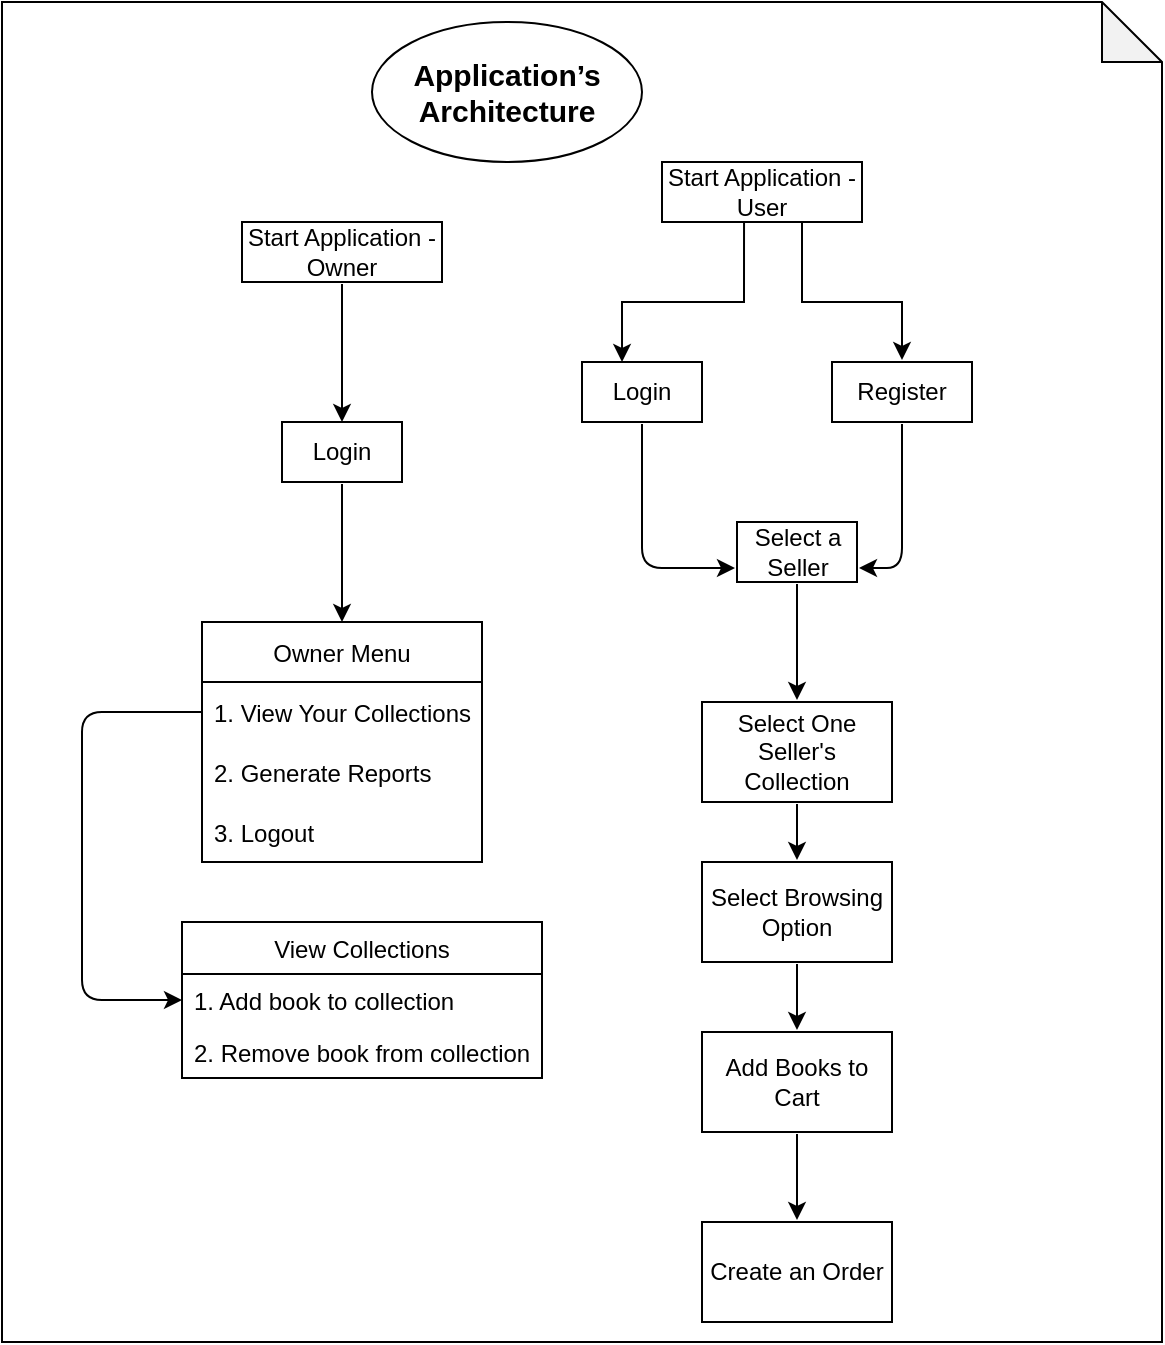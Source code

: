 <mxfile>
    <diagram id="02dx1HHHt11Y7TOTUqsM" name="Page-1">
        <mxGraphModel dx="973" dy="862" grid="1" gridSize="10" guides="1" tooltips="1" connect="1" arrows="1" fold="1" page="1" pageScale="1" pageWidth="850" pageHeight="1100" math="0" shadow="0">
            <root>
                <mxCell id="0"/>
                <mxCell id="1" parent="0"/>
                <mxCell id="42" value="" style="shape=note;whiteSpace=wrap;html=1;backgroundOutline=1;darkOpacity=0.05;" vertex="1" parent="1">
                    <mxGeometry x="180" y="50" width="580" height="670" as="geometry"/>
                </mxCell>
                <mxCell id="4" value="Start Application - Owner" style="text;html=1;strokeColor=default;fillColor=none;align=center;verticalAlign=middle;whiteSpace=wrap;rounded=0;perimeterSpacing=1;" parent="1" vertex="1">
                    <mxGeometry x="300" y="160" width="100" height="30" as="geometry"/>
                </mxCell>
                <mxCell id="8" value="" style="endArrow=classic;html=1;exitX=0.5;exitY=1;exitDx=0;exitDy=0;rounded=0;" parent="1" source="4" edge="1">
                    <mxGeometry width="50" height="50" relative="1" as="geometry">
                        <mxPoint x="340" y="189.998" as="sourcePoint"/>
                        <mxPoint x="350" y="260" as="targetPoint"/>
                        <Array as="points"/>
                    </mxGeometry>
                </mxCell>
                <mxCell id="11" value="Owner Menu" style="swimlane;fontStyle=0;childLayout=stackLayout;horizontal=1;startSize=30;horizontalStack=0;resizeParent=1;resizeParentMax=0;resizeLast=0;collapsible=1;marginBottom=0;strokeColor=default;" parent="1" vertex="1">
                    <mxGeometry x="280" y="360" width="140" height="120" as="geometry"/>
                </mxCell>
                <mxCell id="12" value="1. View Your Collections" style="text;strokeColor=none;fillColor=none;align=left;verticalAlign=middle;spacingLeft=4;spacingRight=4;overflow=hidden;points=[[0,0.5],[1,0.5]];portConstraint=eastwest;rotatable=0;" parent="11" vertex="1">
                    <mxGeometry y="30" width="140" height="30" as="geometry"/>
                </mxCell>
                <mxCell id="13" value="2. Generate Reports" style="text;strokeColor=none;fillColor=none;align=left;verticalAlign=middle;spacingLeft=4;spacingRight=4;overflow=hidden;points=[[0,0.5],[1,0.5]];portConstraint=eastwest;rotatable=0;" parent="11" vertex="1">
                    <mxGeometry y="60" width="140" height="30" as="geometry"/>
                </mxCell>
                <mxCell id="14" value="3. Logout " style="text;strokeColor=none;fillColor=none;align=left;verticalAlign=middle;spacingLeft=4;spacingRight=4;overflow=hidden;points=[[0,0.5],[1,0.5]];portConstraint=eastwest;rotatable=0;" parent="11" vertex="1">
                    <mxGeometry y="90" width="140" height="30" as="geometry"/>
                </mxCell>
                <mxCell id="19" value="View Collections" style="swimlane;fontStyle=0;childLayout=stackLayout;horizontal=1;startSize=26;fillColor=none;horizontalStack=0;resizeParent=1;resizeParentMax=0;resizeLast=0;collapsible=1;marginBottom=0;strokeColor=default;" parent="1" vertex="1">
                    <mxGeometry x="270" y="510" width="180" height="78" as="geometry"/>
                </mxCell>
                <mxCell id="20" value="1. Add book to collection" style="text;strokeColor=none;fillColor=none;align=left;verticalAlign=top;spacingLeft=4;spacingRight=4;overflow=hidden;rotatable=0;points=[[0,0.5],[1,0.5]];portConstraint=eastwest;" parent="19" vertex="1">
                    <mxGeometry y="26" width="180" height="26" as="geometry"/>
                </mxCell>
                <mxCell id="21" value="2. Remove book from collection" style="text;strokeColor=none;fillColor=none;align=left;verticalAlign=top;spacingLeft=4;spacingRight=4;overflow=hidden;rotatable=0;points=[[0,0.5],[1,0.5]];portConstraint=eastwest;" parent="19" vertex="1">
                    <mxGeometry y="52" width="180" height="26" as="geometry"/>
                </mxCell>
                <mxCell id="29" style="edgeStyle=none;html=1;entryX=0.5;entryY=0;entryDx=0;entryDy=0;" edge="1" parent="1" source="5" target="11">
                    <mxGeometry relative="1" as="geometry"/>
                </mxCell>
                <mxCell id="5" value="Login" style="text;html=1;strokeColor=default;fillColor=none;align=center;verticalAlign=middle;whiteSpace=wrap;rounded=0;perimeterSpacing=1;" parent="1" vertex="1">
                    <mxGeometry x="320" y="260" width="60" height="30" as="geometry"/>
                </mxCell>
                <mxCell id="24" value="Start Application - User" style="text;html=1;strokeColor=default;fillColor=none;align=center;verticalAlign=middle;whiteSpace=wrap;rounded=0;perimeterSpacing=1;" vertex="1" parent="1">
                    <mxGeometry x="510" y="130" width="100" height="30" as="geometry"/>
                </mxCell>
                <mxCell id="34" style="edgeStyle=none;html=1;entryX=1;entryY=0.75;entryDx=0;entryDy=0;" edge="1" parent="1" source="25" target="31">
                    <mxGeometry relative="1" as="geometry">
                        <Array as="points">
                            <mxPoint x="630" y="333"/>
                        </Array>
                    </mxGeometry>
                </mxCell>
                <mxCell id="25" value="Register" style="text;html=1;strokeColor=default;fillColor=none;align=center;verticalAlign=middle;whiteSpace=wrap;rounded=0;perimeterSpacing=1;" vertex="1" parent="1">
                    <mxGeometry x="595" y="230" width="70" height="30" as="geometry"/>
                </mxCell>
                <mxCell id="26" value="" style="endArrow=classic;html=1;rounded=0;entryX=0.5;entryY=0;entryDx=0;entryDy=0;" edge="1" parent="1" target="25">
                    <mxGeometry width="50" height="50" relative="1" as="geometry">
                        <mxPoint x="580" y="160" as="sourcePoint"/>
                        <mxPoint x="630" y="200" as="targetPoint"/>
                        <Array as="points">
                            <mxPoint x="580" y="200"/>
                            <mxPoint x="630" y="200"/>
                        </Array>
                    </mxGeometry>
                </mxCell>
                <mxCell id="27" value="" style="endArrow=classic;html=1;exitX=0.412;exitY=0.969;exitDx=0;exitDy=0;rounded=0;exitPerimeter=0;entryX=0.339;entryY=0.031;entryDx=0;entryDy=0;entryPerimeter=0;" edge="1" parent="1" source="24" target="28">
                    <mxGeometry width="50" height="50" relative="1" as="geometry">
                        <mxPoint x="550" y="159.998" as="sourcePoint"/>
                        <mxPoint x="600.62" y="199.99" as="targetPoint"/>
                        <Array as="points">
                            <mxPoint x="551" y="200"/>
                            <mxPoint x="490" y="200"/>
                        </Array>
                    </mxGeometry>
                </mxCell>
                <mxCell id="33" style="edgeStyle=none;html=1;entryX=0;entryY=0.75;entryDx=0;entryDy=0;" edge="1" parent="1" source="28" target="31">
                    <mxGeometry relative="1" as="geometry">
                        <Array as="points">
                            <mxPoint x="500" y="333"/>
                        </Array>
                    </mxGeometry>
                </mxCell>
                <mxCell id="28" value="Login" style="text;html=1;strokeColor=default;fillColor=none;align=center;verticalAlign=middle;whiteSpace=wrap;rounded=0;perimeterSpacing=1;" vertex="1" parent="1">
                    <mxGeometry x="470" y="230" width="60" height="30" as="geometry"/>
                </mxCell>
                <mxCell id="30" style="edgeStyle=none;html=1;entryX=0;entryY=0.5;entryDx=0;entryDy=0;" edge="1" parent="1" source="12" target="20">
                    <mxGeometry relative="1" as="geometry">
                        <Array as="points">
                            <mxPoint x="220" y="405"/>
                            <mxPoint x="220" y="549"/>
                        </Array>
                    </mxGeometry>
                </mxCell>
                <mxCell id="35" style="edgeStyle=none;html=1;" edge="1" parent="1" source="31" target="32">
                    <mxGeometry relative="1" as="geometry"/>
                </mxCell>
                <mxCell id="31" value="Select a Seller" style="text;html=1;strokeColor=default;fillColor=none;align=center;verticalAlign=middle;whiteSpace=wrap;rounded=0;perimeterSpacing=1;" vertex="1" parent="1">
                    <mxGeometry x="547.5" y="310" width="60" height="30" as="geometry"/>
                </mxCell>
                <mxCell id="39" style="edgeStyle=none;html=1;exitX=0.5;exitY=1;exitDx=0;exitDy=0;" edge="1" parent="1" source="32" target="36">
                    <mxGeometry relative="1" as="geometry"/>
                </mxCell>
                <mxCell id="32" value="Select One Seller's Collection" style="text;html=1;strokeColor=default;fillColor=none;align=center;verticalAlign=middle;whiteSpace=wrap;rounded=0;perimeterSpacing=1;" vertex="1" parent="1">
                    <mxGeometry x="530" y="400" width="95" height="50" as="geometry"/>
                </mxCell>
                <mxCell id="40" style="edgeStyle=none;html=1;entryX=0.5;entryY=0;entryDx=0;entryDy=0;" edge="1" parent="1" source="36" target="37">
                    <mxGeometry relative="1" as="geometry"/>
                </mxCell>
                <mxCell id="36" value="Select Browsing Option" style="text;html=1;strokeColor=default;fillColor=none;align=center;verticalAlign=middle;whiteSpace=wrap;rounded=0;perimeterSpacing=1;" vertex="1" parent="1">
                    <mxGeometry x="530" y="480" width="95" height="50" as="geometry"/>
                </mxCell>
                <mxCell id="41" style="edgeStyle=none;html=1;entryX=0.5;entryY=0;entryDx=0;entryDy=0;" edge="1" parent="1" source="37" target="38">
                    <mxGeometry relative="1" as="geometry"/>
                </mxCell>
                <mxCell id="37" value="Add Books to Cart" style="text;html=1;strokeColor=default;fillColor=none;align=center;verticalAlign=middle;whiteSpace=wrap;rounded=0;perimeterSpacing=1;" vertex="1" parent="1">
                    <mxGeometry x="530" y="565" width="95" height="50" as="geometry"/>
                </mxCell>
                <mxCell id="38" value="Create an Order" style="text;html=1;strokeColor=default;fillColor=none;align=center;verticalAlign=middle;whiteSpace=wrap;rounded=0;perimeterSpacing=1;" vertex="1" parent="1">
                    <mxGeometry x="530" y="660" width="95" height="50" as="geometry"/>
                </mxCell>
                <mxCell id="43" value="&lt;font style=&quot;font-size: 15px&quot;&gt;&lt;b&gt;Application’s Architecture&lt;/b&gt;&lt;/font&gt;" style="ellipse;whiteSpace=wrap;html=1;" vertex="1" parent="1">
                    <mxGeometry x="365" y="60" width="135" height="70" as="geometry"/>
                </mxCell>
            </root>
        </mxGraphModel>
    </diagram>
</mxfile>